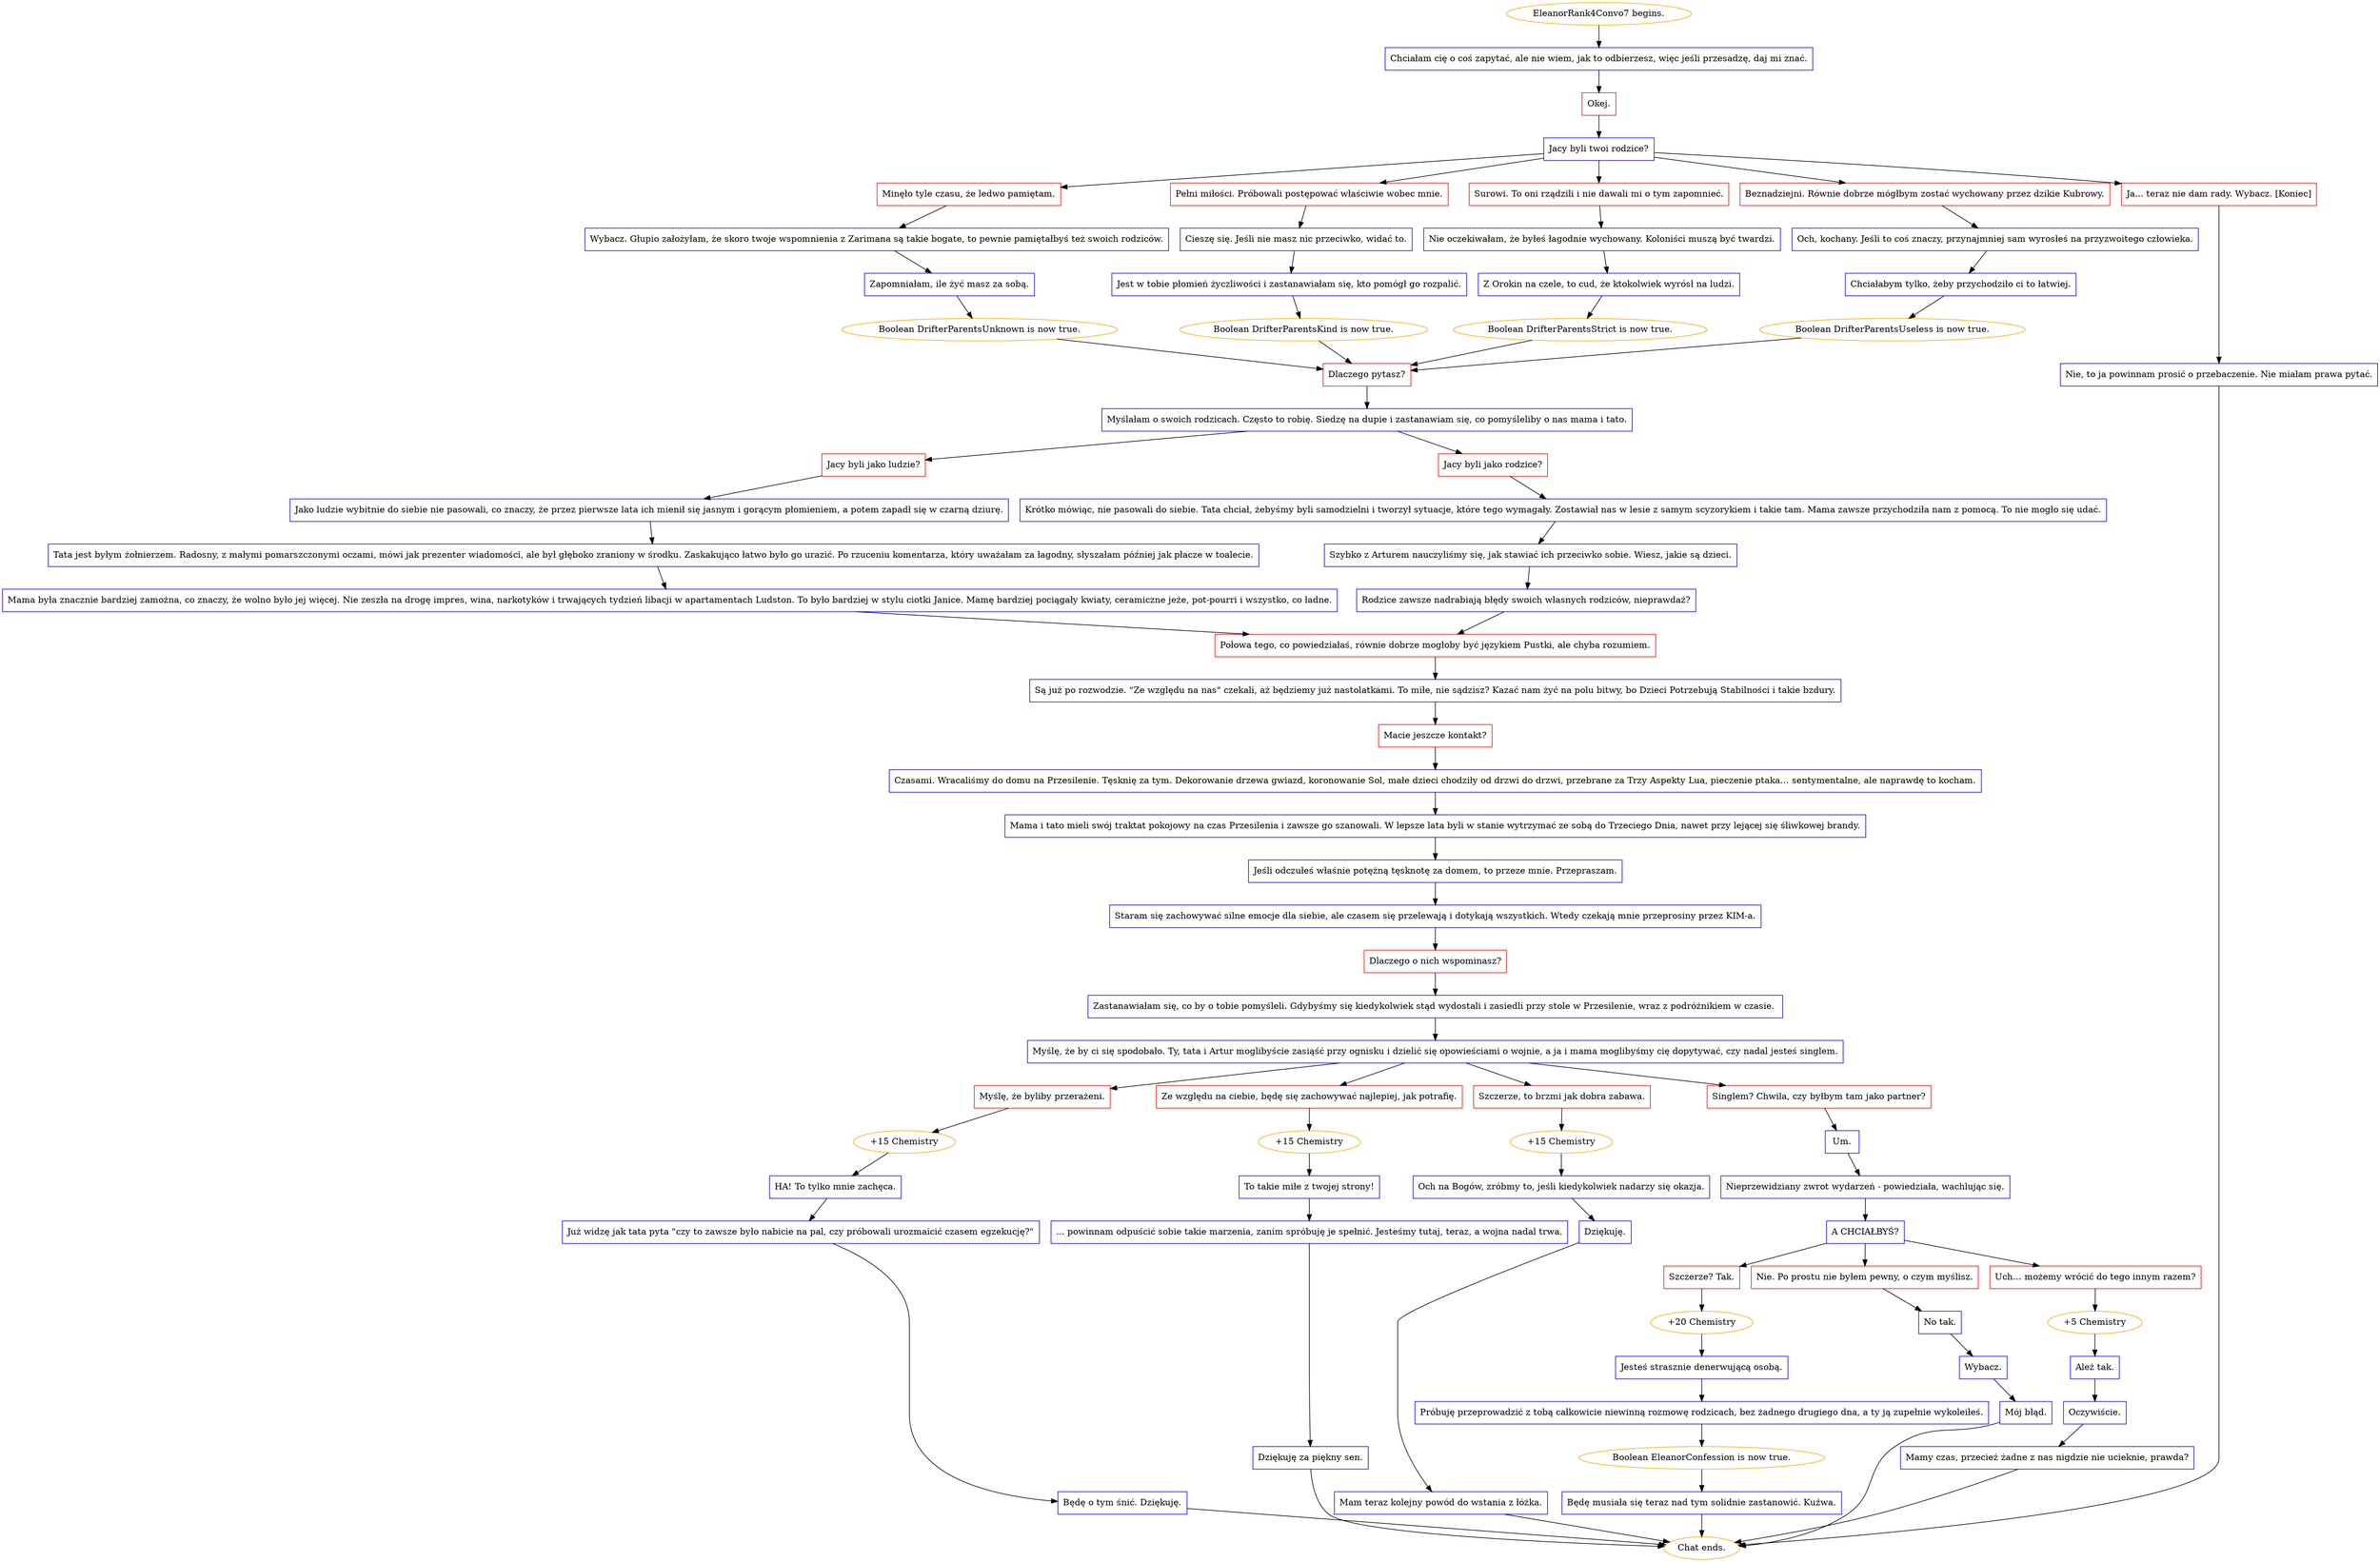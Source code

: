 digraph {
	"EleanorRank4Convo7 begins." [color=orange];
		"EleanorRank4Convo7 begins." -> j1483709613;
	j1483709613 [label="Chciałam cię o coś zapytać, ale nie wiem, jak to odbierzesz, więc jeśli przesadzę, daj mi znać.",shape=box,color=blue];
		j1483709613 -> j2383384618;
	j2383384618 [label="Okej.",shape=box,color=red];
		j2383384618 -> j4987789;
	j4987789 [label="Jacy byli twoi rodzice?",shape=box,color=blue];
		j4987789 -> j3851155989;
		j4987789 -> j4046822690;
		j4987789 -> j3872034627;
		j4987789 -> j2607528633;
		j4987789 -> j1157672044;
	j3851155989 [label="Minęło tyle czasu, że ledwo pamiętam.",shape=box,color=red];
		j3851155989 -> j951015151;
	j4046822690 [label="Pełni miłości. Próbowali postępować właściwie wobec mnie.",shape=box,color=red];
		j4046822690 -> j3712220378;
	j3872034627 [label="Surowi. To oni rządzili i nie dawali mi o tym zapomnieć.",shape=box,color=red];
		j3872034627 -> j1833167307;
	j2607528633 [label="Beznadziejni. Równie dobrze mógłbym zostać wychowany przez dzikie Kubrowy.",shape=box,color=red];
		j2607528633 -> j4009242757;
	j1157672044 [label="Ja... teraz nie dam rady. Wybacz. [Koniec]",shape=box,color=red];
		j1157672044 -> j290324229;
	j951015151 [label="Wybacz. Głupio założyłam, że skoro twoje wspomnienia z Zarimana są takie bogate, to pewnie pamiętałbyś też swoich rodziców.",shape=box,color=blue];
		j951015151 -> j133864157;
	j3712220378 [label="Cieszę się. Jeśli nie masz nic przeciwko, widać to.",shape=box,color=blue];
		j3712220378 -> j1891646564;
	j1833167307 [label="Nie oczekiwałam, że byłeś łagodnie wychowany. Koloniści muszą być twardzi.",shape=box,color=blue];
		j1833167307 -> j2572348520;
	j4009242757 [label="Och, kochany. Jeśli to coś znaczy, przynajmniej sam wyrosłeś na przyzwoitego człowieka.",shape=box,color=blue];
		j4009242757 -> j89652333;
	j290324229 [label="Nie, to ja powinnam prosić o przebaczenie. Nie miałam prawa pytać.",shape=box,color=blue];
		j290324229 -> "Chat ends.";
	j133864157 [label="Zapomniałam, ile żyć masz za sobą.",shape=box,color=blue];
		j133864157 -> j3476300345;
	j1891646564 [label="Jest w tobie płomień życzliwości i zastanawiałam się, kto pomógł go rozpalić.",shape=box,color=blue];
		j1891646564 -> j2323346250;
	j2572348520 [label="Z Orokin na czele, to cud, że ktokolwiek wyrósł na ludzi.",shape=box,color=blue];
		j2572348520 -> j3231154218;
	j89652333 [label="Chciałabym tylko, żeby przychodziło ci to łatwiej.",shape=box,color=blue];
		j89652333 -> j2524410222;
	"Chat ends." [color=orange];
	j3476300345 [label="Boolean DrifterParentsUnknown is now true.",color=orange];
		j3476300345 -> j447308205;
	j2323346250 [label="Boolean DrifterParentsKind is now true.",color=orange];
		j2323346250 -> j447308205;
	j3231154218 [label="Boolean DrifterParentsStrict is now true.",color=orange];
		j3231154218 -> j447308205;
	j2524410222 [label="Boolean DrifterParentsUseless is now true.",color=orange];
		j2524410222 -> j447308205;
	j447308205 [label="Dlaczego pytasz?",shape=box,color=red];
		j447308205 -> j2596419217;
	j2596419217 [label="Myślałam o swoich rodzicach. Często to robię. Siedzę na dupie i zastanawiam się, co pomyśleliby o nas mama i tato.",shape=box,color=blue];
		j2596419217 -> j1673727481;
		j2596419217 -> j2974167146;
	j1673727481 [label="Jacy byli jako ludzie?",shape=box,color=red];
		j1673727481 -> j2939809607;
	j2974167146 [label="Jacy byli jako rodzice?",shape=box,color=red];
		j2974167146 -> j2532012872;
	j2939809607 [label="Jako ludzie wybitnie do siebie nie pasowali, co znaczy, że przez pierwsze lata ich mienił się jasnym i gorącym płomieniem, a potem zapadł się w czarną dziurę.",shape=box,color=blue];
		j2939809607 -> j3270939905;
	j2532012872 [label="Krótko mówiąc, nie pasowali do siebie. Tata chciał, żebyśmy byli samodzielni i tworzył sytuacje, które tego wymagały. Zostawiał nas w lesie z samym scyzorykiem i takie tam. Mama zawsze przychodziła nam z pomocą. To nie mogło się udać.",shape=box,color=blue];
		j2532012872 -> j37771771;
	j3270939905 [label="Tata jest byłym żołnierzem. Radosny, z małymi pomarszczonymi oczami, mówi jak prezenter wiadomości, ale był głęboko zraniony w środku. Zaskakująco łatwo było go urazić. Po rzuceniu komentarza, który uważałam za łagodny, słyszałam później jak płacze w toalecie.",shape=box,color=blue];
		j3270939905 -> j1658311667;
	j37771771 [label="Szybko z Arturem nauczyliśmy się, jak stawiać ich przeciwko sobie. Wiesz, jakie są dzieci.",shape=box,color=blue];
		j37771771 -> j828110446;
	j1658311667 [label="Mama była znacznie bardziej zamożna, co znaczy, że wolno było jej więcej. Nie zeszła na drogę impres, wina, narkotyków i trwających tydzień libacji w apartamentach Ludston. To było bardziej w stylu ciotki Janice. Mamę bardziej pociągały kwiaty, ceramiczne jeże, pot-pourri i wszystko, co ładne.",shape=box,color=blue];
		j1658311667 -> j3348337933;
	j828110446 [label="Rodzice zawsze nadrabiają błędy swoich własnych rodziców, nieprawdaż?",shape=box,color=blue];
		j828110446 -> j3348337933;
	j3348337933 [label="Połowa tego, co powiedziałaś, równie dobrze mogłoby być językiem Pustki, ale chyba rozumiem.",shape=box,color=red];
		j3348337933 -> j113673664;
	j113673664 [label="Są już po rozwodzie. \"Ze względu na nas\" czekali, aż będziemy już nastolatkami. To miłe, nie sądzisz? Kazać nam żyć na polu bitwy, bo Dzieci Potrzebują Stabilności i takie bzdury.",shape=box,color=blue];
		j113673664 -> j656414385;
	j656414385 [label="Macie jeszcze kontakt?",shape=box,color=red];
		j656414385 -> j2838104605;
	j2838104605 [label="Czasami. Wracaliśmy do domu na Przesilenie. Tęsknię za tym. Dekorowanie drzewa gwiazd, koronowanie Sol, małe dzieci chodziły od drzwi do drzwi, przebrane za Trzy Aspekty Lua, pieczenie ptaka… sentymentalne, ale naprawdę to kocham.",shape=box,color=blue];
		j2838104605 -> j3243385980;
	j3243385980 [label="Mama i tato mieli swój traktat pokojowy na czas Przesilenia i zawsze go szanowali. W lepsze lata byli w stanie wytrzymać ze sobą do Trzeciego Dnia, nawet przy lejącej się śliwkowej brandy.",shape=box,color=blue];
		j3243385980 -> j2912131076;
	j2912131076 [label="Jeśli odczułeś właśnie potężną tęsknotę za domem, to przeze mnie. Przepraszam.",shape=box,color=blue];
		j2912131076 -> j1020521326;
	j1020521326 [label="Staram się zachowywać silne emocje dla siebie, ale czasem się przelewają i dotykają wszystkich. Wtedy czekają mnie przeprosiny przez KIM-a.",shape=box,color=blue];
		j1020521326 -> j1137831746;
	j1137831746 [label="Dlaczego o nich wspominasz?",shape=box,color=red];
		j1137831746 -> j3995212298;
	j3995212298 [label="Zastanawiałam się, co by o tobie pomyśleli. Gdybyśmy się kiedykolwiek stąd wydostali i zasiedli przy stole w Przesilenie, wraz z podróżnikiem w czasie. ",shape=box,color=blue];
		j3995212298 -> j595351718;
	j595351718 [label="Myślę, że by ci się spodobało. Ty, tata i Artur moglibyście zasiąść przy ognisku i dzielić się opowieściami o wojnie, a ja i mama moglibyśmy cię dopytywać, czy nadal jesteś singlem.",shape=box,color=blue];
		j595351718 -> j4079229596;
		j595351718 -> j435927482;
		j595351718 -> j3014029119;
		j595351718 -> j3137472522;
	j4079229596 [label="Myślę, że byliby przerażeni.",shape=box,color=red];
		j4079229596 -> j3682237683;
	j435927482 [label="Ze względu na ciebie, będę się zachowywać najlepiej, jak potrafię.",shape=box,color=red];
		j435927482 -> j1553924497;
	j3014029119 [label="Szczerze, to brzmi jak dobra zabawa.",shape=box,color=red];
		j3014029119 -> j1803567838;
	j3137472522 [label="Singlem? Chwila, czy byłbym tam jako partner?",shape=box,color=red];
		j3137472522 -> j41155326;
	j3682237683 [label="+15 Chemistry",color=orange];
		j3682237683 -> j1870824554;
	j1553924497 [label="+15 Chemistry",color=orange];
		j1553924497 -> j140918767;
	j1803567838 [label="+15 Chemistry",color=orange];
		j1803567838 -> j4159234242;
	j41155326 [label="Um.",shape=box,color=blue];
		j41155326 -> j2230347554;
	j1870824554 [label="HA! To tylko mnie zachęca.",shape=box,color=blue];
		j1870824554 -> j3566510501;
	j140918767 [label="To takie miłe z twojej strony!",shape=box,color=blue];
		j140918767 -> j1497861751;
	j4159234242 [label="Och na Bogów, zróbmy to, jeśli kiedykolwiek nadarzy się okazja.",shape=box,color=blue];
		j4159234242 -> j1403762714;
	j2230347554 [label="Nieprzewidziany zwrot wydarzeń - powiedziała, wachlując się.",shape=box,color=blue];
		j2230347554 -> j4137618222;
	j3566510501 [label="Już widzę jak tata pyta \"czy to zawsze było nabicie na pal, czy próbowali urozmaicić czasem egzekucję?\"",shape=box,color=blue];
		j3566510501 -> j1259722465;
	j1497861751 [label="... powinnam odpuścić sobie takie marzenia, zanim spróbuję je spełnić. Jesteśmy tutaj, teraz, a wojna nadal trwa.",shape=box,color=blue];
		j1497861751 -> j2071429070;
	j1403762714 [label="Dziękuję.",shape=box,color=blue];
		j1403762714 -> j1237596291;
	j4137618222 [label="A CHCIAŁBYŚ?",shape=box,color=blue];
		j4137618222 -> j1525188843;
		j4137618222 -> j3686026070;
		j4137618222 -> j4190088441;
	j1259722465 [label="Będę o tym śnić. Dziękuję.",shape=box,color=blue];
		j1259722465 -> "Chat ends.";
	j2071429070 [label="Dziękuję za piękny sen.",shape=box,color=blue];
		j2071429070 -> "Chat ends.";
	j1237596291 [label="Mam teraz kolejny powód do wstania z łóżka.",shape=box,color=blue];
		j1237596291 -> "Chat ends.";
	j1525188843 [label="Szczerze? Tak.",shape=box,color=red];
		j1525188843 -> j2245486228;
	j3686026070 [label="Nie. Po prostu nie byłem pewny, o czym myślisz.",shape=box,color=red];
		j3686026070 -> j13827885;
	j4190088441 [label="Uch… możemy wrócić do tego innym razem?",shape=box,color=red];
		j4190088441 -> j2406768584;
	j2245486228 [label="+20 Chemistry",color=orange];
		j2245486228 -> j3344489475;
	j13827885 [label="No tak.",shape=box,color=blue];
		j13827885 -> j2940109628;
	j2406768584 [label="+5 Chemistry",color=orange];
		j2406768584 -> j2000883044;
	j3344489475 [label="Jesteś strasznie denerwującą osobą.",shape=box,color=blue];
		j3344489475 -> j1632328266;
	j2940109628 [label="Wybacz.",shape=box,color=blue];
		j2940109628 -> j624455693;
	j2000883044 [label="Ależ tak.",shape=box,color=blue];
		j2000883044 -> j3829901161;
	j1632328266 [label="Próbuję przeprowadzić z tobą całkowicie niewinną rozmowę rodzicach, bez żadnego drugiego dna, a ty ją zupełnie wykoleiłeś.",shape=box,color=blue];
		j1632328266 -> j2587472407;
	j624455693 [label="Mój błąd.",shape=box,color=blue];
		j624455693 -> "Chat ends.";
	j3829901161 [label="Oczywiście.",shape=box,color=blue];
		j3829901161 -> j1155874731;
	j2587472407 [label="Boolean EleanorConfession is now true.",color=orange];
		j2587472407 -> j94470714;
	j1155874731 [label="Mamy czas, przecież żadne z nas nigdzie nie ucieknie, prawda?",shape=box,color=blue];
		j1155874731 -> "Chat ends.";
	j94470714 [label="Będę musiała się teraz nad tym solidnie zastanowić. Kuźwa.",shape=box,color=blue];
		j94470714 -> "Chat ends.";
}